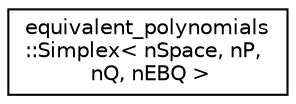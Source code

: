digraph "Graphical Class Hierarchy"
{
 // LATEX_PDF_SIZE
  edge [fontname="Helvetica",fontsize="10",labelfontname="Helvetica",labelfontsize="10"];
  node [fontname="Helvetica",fontsize="10",shape=record];
  rankdir="LR";
  Node0 [label="equivalent_polynomials\l::Simplex\< nSpace, nP,\l nQ, nEBQ \>",height=0.2,width=0.4,color="black", fillcolor="white", style="filled",URL="$classequivalent__polynomials_1_1Simplex.html",tooltip=" "];
}
